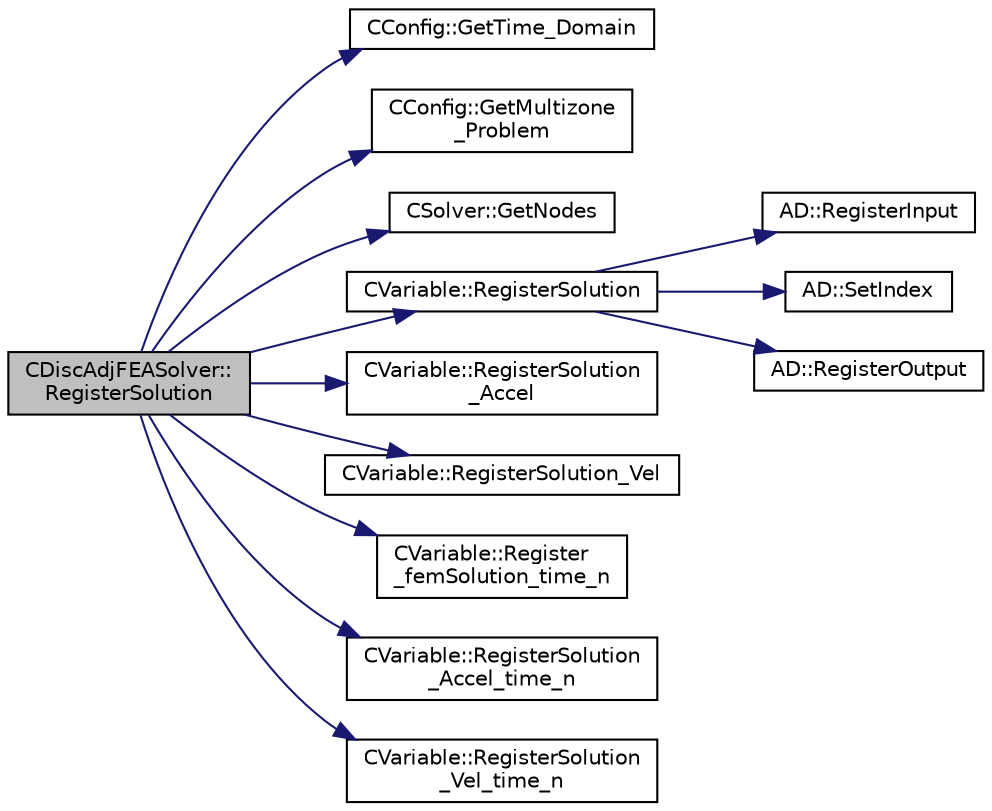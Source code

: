 digraph "CDiscAdjFEASolver::RegisterSolution"
{
  edge [fontname="Helvetica",fontsize="10",labelfontname="Helvetica",labelfontsize="10"];
  node [fontname="Helvetica",fontsize="10",shape=record];
  rankdir="LR";
  Node241 [label="CDiscAdjFEASolver::\lRegisterSolution",height=0.2,width=0.4,color="black", fillcolor="grey75", style="filled", fontcolor="black"];
  Node241 -> Node242 [color="midnightblue",fontsize="10",style="solid",fontname="Helvetica"];
  Node242 [label="CConfig::GetTime_Domain",height=0.2,width=0.4,color="black", fillcolor="white", style="filled",URL="$class_c_config.html#a6a11350b3c8d7577318be43cda6f7292",tooltip="Check if the multizone problem is solved for time domain. "];
  Node241 -> Node243 [color="midnightblue",fontsize="10",style="solid",fontname="Helvetica"];
  Node243 [label="CConfig::GetMultizone\l_Problem",height=0.2,width=0.4,color="black", fillcolor="white", style="filled",URL="$class_c_config.html#ad9233b666b21e43c18592925be61cc9b",tooltip="Get whether the simulation we are running is a multizone simulation. "];
  Node241 -> Node244 [color="midnightblue",fontsize="10",style="solid",fontname="Helvetica"];
  Node244 [label="CSolver::GetNodes",height=0.2,width=0.4,color="black", fillcolor="white", style="filled",URL="$class_c_solver.html#af3198e52a2ea377bb765647b5e697197",tooltip="Allow outside access to the nodes of the solver, containing conservatives, primitives, etc. "];
  Node241 -> Node245 [color="midnightblue",fontsize="10",style="solid",fontname="Helvetica"];
  Node245 [label="CVariable::RegisterSolution",height=0.2,width=0.4,color="black", fillcolor="white", style="filled",URL="$class_c_variable.html#a5d8ee15634fe43e299092ff882ffa796",tooltip="Register the variables in the solution array as input/output variable. "];
  Node245 -> Node246 [color="midnightblue",fontsize="10",style="solid",fontname="Helvetica"];
  Node246 [label="AD::RegisterInput",height=0.2,width=0.4,color="black", fillcolor="white", style="filled",URL="$namespace_a_d.html#a05310227c195f7e83d394ce9cae8b73e",tooltip="Registers the variable as an input and saves internal data (indices). I.e. as a leaf of the computati..."];
  Node245 -> Node247 [color="midnightblue",fontsize="10",style="solid",fontname="Helvetica"];
  Node247 [label="AD::SetIndex",height=0.2,width=0.4,color="black", fillcolor="white", style="filled",URL="$namespace_a_d.html#a93909396dd20444ea1ad3100003ff08c",tooltip="Evaluates and saves gradient data from a variable. "];
  Node245 -> Node248 [color="midnightblue",fontsize="10",style="solid",fontname="Helvetica"];
  Node248 [label="AD::RegisterOutput",height=0.2,width=0.4,color="black", fillcolor="white", style="filled",URL="$namespace_a_d.html#ae381e45797545e980376c4aeb3f5afdc",tooltip="Registers the variable as an output. I.e. as the root of the computational graph. ..."];
  Node241 -> Node249 [color="midnightblue",fontsize="10",style="solid",fontname="Helvetica"];
  Node249 [label="CVariable::RegisterSolution\l_Accel",height=0.2,width=0.4,color="black", fillcolor="white", style="filled",URL="$class_c_variable.html#a627a08400f6ff5215f4b6def84f5aef4",tooltip="A virtual member. "];
  Node241 -> Node250 [color="midnightblue",fontsize="10",style="solid",fontname="Helvetica"];
  Node250 [label="CVariable::RegisterSolution_Vel",height=0.2,width=0.4,color="black", fillcolor="white", style="filled",URL="$class_c_variable.html#aff358fcc7d93c0664f92b1d8262ff767",tooltip="A virtual member. "];
  Node241 -> Node251 [color="midnightblue",fontsize="10",style="solid",fontname="Helvetica"];
  Node251 [label="CVariable::Register\l_femSolution_time_n",height=0.2,width=0.4,color="black", fillcolor="white", style="filled",URL="$class_c_variable.html#a989fffe7364ef656d32d28b36cea5507",tooltip="A virtual member. "];
  Node241 -> Node252 [color="midnightblue",fontsize="10",style="solid",fontname="Helvetica"];
  Node252 [label="CVariable::RegisterSolution\l_Accel_time_n",height=0.2,width=0.4,color="black", fillcolor="white", style="filled",URL="$class_c_variable.html#a9e788535dabc523802db60bafc175d2f",tooltip="A virtual member. "];
  Node241 -> Node253 [color="midnightblue",fontsize="10",style="solid",fontname="Helvetica"];
  Node253 [label="CVariable::RegisterSolution\l_Vel_time_n",height=0.2,width=0.4,color="black", fillcolor="white", style="filled",URL="$class_c_variable.html#adf63527218426d3bf1ebb07741f15b88",tooltip="A virtual member. "];
}

